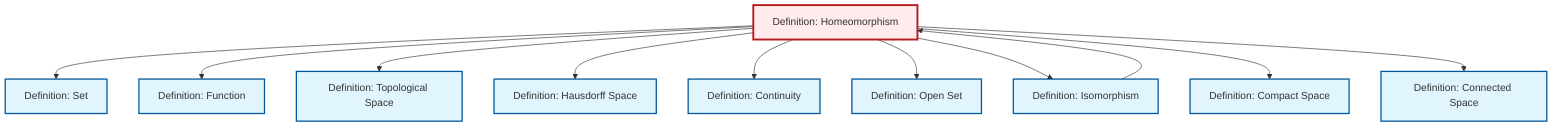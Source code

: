 graph TD
    classDef definition fill:#e1f5fe,stroke:#01579b,stroke-width:2px
    classDef theorem fill:#f3e5f5,stroke:#4a148c,stroke-width:2px
    classDef axiom fill:#fff3e0,stroke:#e65100,stroke-width:2px
    classDef example fill:#e8f5e9,stroke:#1b5e20,stroke-width:2px
    classDef current fill:#ffebee,stroke:#b71c1c,stroke-width:3px
    def-open-set["Definition: Open Set"]:::definition
    def-connected["Definition: Connected Space"]:::definition
    def-homeomorphism["Definition: Homeomorphism"]:::definition
    def-isomorphism["Definition: Isomorphism"]:::definition
    def-set["Definition: Set"]:::definition
    def-topological-space["Definition: Topological Space"]:::definition
    def-function["Definition: Function"]:::definition
    def-continuity["Definition: Continuity"]:::definition
    def-hausdorff["Definition: Hausdorff Space"]:::definition
    def-compact["Definition: Compact Space"]:::definition
    def-homeomorphism --> def-set
    def-homeomorphism --> def-function
    def-homeomorphism --> def-topological-space
    def-homeomorphism --> def-hausdorff
    def-isomorphism --> def-homeomorphism
    def-homeomorphism --> def-continuity
    def-homeomorphism --> def-open-set
    def-homeomorphism --> def-isomorphism
    def-homeomorphism --> def-compact
    def-homeomorphism --> def-connected
    class def-homeomorphism current